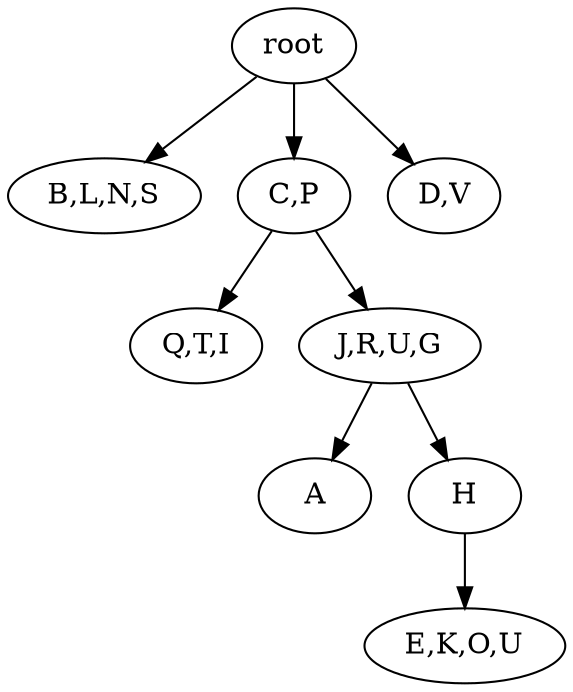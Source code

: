 strict digraph G {
	graph [name=G];
	0	 [label=root];
	3	 [label="B,L,N,S"];
	0 -> 3;
	1	 [label="C,P"];
	0 -> 1;
	2	 [label="D,V"];
	0 -> 2;
	8	 [label=A];
	6	 [label="Q,T,I"];
	1 -> 6;
	5	 [label="J,R,U,G"];
	1 -> 5;
	4	 [label="E,K,O,U"];
	9	 [label=H];
	9 -> 4;
	5 -> 8;
	5 -> 9;
}

